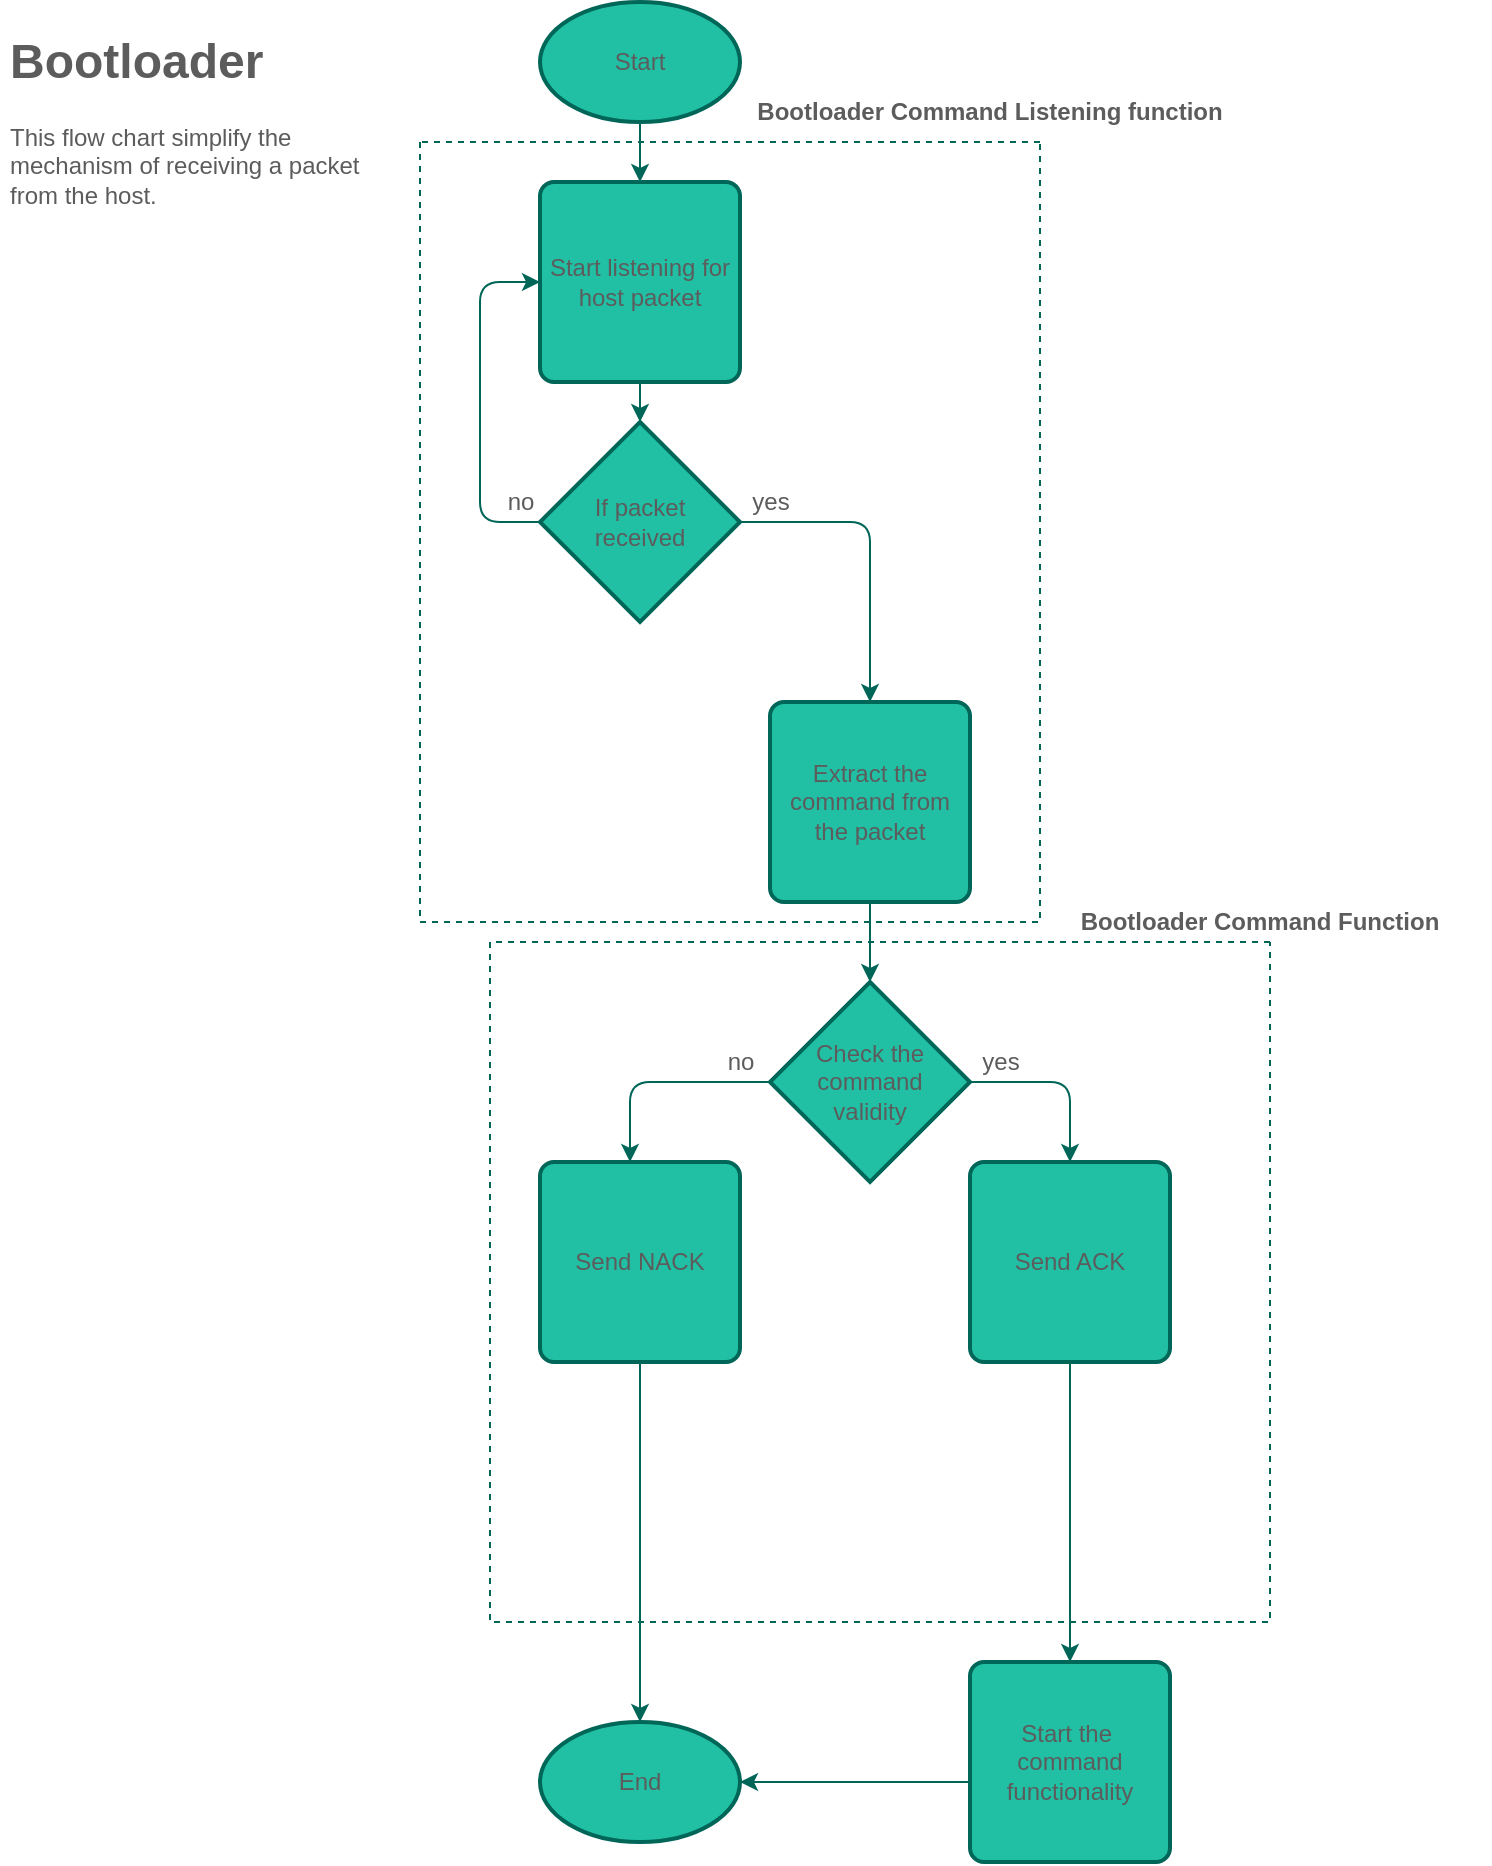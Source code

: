 <mxfile version="17.4.2" type="device"><diagram id="C5RBs43oDa-KdzZeNtuy" name="Page-1"><mxGraphModel dx="1707" dy="1018" grid="1" gridSize="10" guides="1" tooltips="1" connect="1" arrows="1" fold="1" page="1" pageScale="1" pageWidth="827" pageHeight="1169" math="0" shadow="0"><root><mxCell id="WIyWlLk6GJQsqaUBKTNV-0"/><mxCell id="WIyWlLk6GJQsqaUBKTNV-1" parent="WIyWlLk6GJQsqaUBKTNV-0"/><mxCell id="4_3xoWRTHSQ1uAgjPDCx-2" value="" style="edgeStyle=orthogonalEdgeStyle;rounded=1;orthogonalLoop=1;jettySize=auto;html=1;strokeColor=#006658;fontColor=#5C5C5C;" edge="1" parent="WIyWlLk6GJQsqaUBKTNV-1" source="4_3xoWRTHSQ1uAgjPDCx-0" target="4_3xoWRTHSQ1uAgjPDCx-1"><mxGeometry relative="1" as="geometry"/></mxCell><mxCell id="4_3xoWRTHSQ1uAgjPDCx-0" value="Start" style="strokeWidth=2;html=1;shape=mxgraph.flowchart.start_1;whiteSpace=wrap;fillColor=#21C0A5;strokeColor=#006658;fontColor=#5C5C5C;rounded=1;" vertex="1" parent="WIyWlLk6GJQsqaUBKTNV-1"><mxGeometry x="310" y="40" width="100" height="60" as="geometry"/></mxCell><mxCell id="4_3xoWRTHSQ1uAgjPDCx-16" value="" style="edgeStyle=orthogonalEdgeStyle;rounded=1;orthogonalLoop=1;jettySize=auto;html=1;strokeColor=#006658;fontColor=#5C5C5C;" edge="1" parent="WIyWlLk6GJQsqaUBKTNV-1" source="4_3xoWRTHSQ1uAgjPDCx-1" target="4_3xoWRTHSQ1uAgjPDCx-15"><mxGeometry relative="1" as="geometry"/></mxCell><mxCell id="4_3xoWRTHSQ1uAgjPDCx-1" value="Start listening for host packet" style="rounded=1;whiteSpace=wrap;html=1;absoluteArcSize=1;arcSize=14;strokeWidth=2;fillColor=#21C0A5;strokeColor=#006658;fontColor=#5C5C5C;" vertex="1" parent="WIyWlLk6GJQsqaUBKTNV-1"><mxGeometry x="310" y="130" width="100" height="100" as="geometry"/></mxCell><mxCell id="4_3xoWRTHSQ1uAgjPDCx-23" style="edgeStyle=orthogonalEdgeStyle;rounded=1;orthogonalLoop=1;jettySize=auto;html=1;entryX=0.5;entryY=0;entryDx=0;entryDy=0;strokeColor=#006658;fontColor=#5C5C5C;" edge="1" parent="WIyWlLk6GJQsqaUBKTNV-1" source="4_3xoWRTHSQ1uAgjPDCx-5" target="4_3xoWRTHSQ1uAgjPDCx-22"><mxGeometry relative="1" as="geometry"><Array as="points"><mxPoint x="575" y="580"/></Array></mxGeometry></mxCell><mxCell id="4_3xoWRTHSQ1uAgjPDCx-26" style="edgeStyle=orthogonalEdgeStyle;rounded=1;orthogonalLoop=1;jettySize=auto;html=1;entryX=0.45;entryY=0;entryDx=0;entryDy=0;entryPerimeter=0;strokeColor=#006658;fontColor=#5C5C5C;" edge="1" parent="WIyWlLk6GJQsqaUBKTNV-1" source="4_3xoWRTHSQ1uAgjPDCx-5" target="4_3xoWRTHSQ1uAgjPDCx-25"><mxGeometry relative="1" as="geometry"/></mxCell><mxCell id="4_3xoWRTHSQ1uAgjPDCx-5" value="Check the command &lt;br&gt;validity" style="strokeWidth=2;html=1;shape=mxgraph.flowchart.decision;whiteSpace=wrap;fillColor=#21C0A5;strokeColor=#006658;fontColor=#5C5C5C;rounded=1;" vertex="1" parent="WIyWlLk6GJQsqaUBKTNV-1"><mxGeometry x="425" y="530" width="100" height="100" as="geometry"/></mxCell><mxCell id="4_3xoWRTHSQ1uAgjPDCx-14" value="" style="edgeStyle=orthogonalEdgeStyle;rounded=1;orthogonalLoop=1;jettySize=auto;html=1;strokeColor=#006658;fontColor=#5C5C5C;" edge="1" parent="WIyWlLk6GJQsqaUBKTNV-1" source="4_3xoWRTHSQ1uAgjPDCx-11" target="4_3xoWRTHSQ1uAgjPDCx-5"><mxGeometry relative="1" as="geometry"/></mxCell><mxCell id="4_3xoWRTHSQ1uAgjPDCx-11" value="Extract the command from the packet" style="rounded=1;whiteSpace=wrap;html=1;absoluteArcSize=1;arcSize=14;strokeWidth=2;fillColor=#21C0A5;strokeColor=#006658;fontColor=#5C5C5C;" vertex="1" parent="WIyWlLk6GJQsqaUBKTNV-1"><mxGeometry x="425" y="390" width="100" height="100" as="geometry"/></mxCell><mxCell id="4_3xoWRTHSQ1uAgjPDCx-19" style="edgeStyle=orthogonalEdgeStyle;rounded=1;orthogonalLoop=1;jettySize=auto;html=1;entryX=0;entryY=0.5;entryDx=0;entryDy=0;strokeColor=#006658;fontColor=#5C5C5C;" edge="1" parent="WIyWlLk6GJQsqaUBKTNV-1" source="4_3xoWRTHSQ1uAgjPDCx-15" target="4_3xoWRTHSQ1uAgjPDCx-1"><mxGeometry relative="1" as="geometry"><Array as="points"><mxPoint x="280" y="300"/><mxPoint x="280" y="180"/></Array></mxGeometry></mxCell><mxCell id="4_3xoWRTHSQ1uAgjPDCx-38" style="edgeStyle=orthogonalEdgeStyle;rounded=1;orthogonalLoop=1;jettySize=auto;html=1;entryX=0.5;entryY=0;entryDx=0;entryDy=0;fontColor=#5C5C5C;strokeColor=#006658;fillColor=#21C0A5;" edge="1" parent="WIyWlLk6GJQsqaUBKTNV-1" source="4_3xoWRTHSQ1uAgjPDCx-15" target="4_3xoWRTHSQ1uAgjPDCx-11"><mxGeometry relative="1" as="geometry"/></mxCell><mxCell id="4_3xoWRTHSQ1uAgjPDCx-15" value="If packet &lt;br&gt;received" style="strokeWidth=2;html=1;shape=mxgraph.flowchart.decision;whiteSpace=wrap;fillColor=#21C0A5;strokeColor=#006658;fontColor=#5C5C5C;rounded=1;" vertex="1" parent="WIyWlLk6GJQsqaUBKTNV-1"><mxGeometry x="310" y="250" width="100" height="100" as="geometry"/></mxCell><mxCell id="4_3xoWRTHSQ1uAgjPDCx-21" value="no" style="text;html=1;align=center;verticalAlign=middle;resizable=0;points=[];autosize=1;strokeColor=none;fillColor=none;fontColor=#5C5C5C;rounded=1;" vertex="1" parent="WIyWlLk6GJQsqaUBKTNV-1"><mxGeometry x="285" y="280" width="30" height="20" as="geometry"/></mxCell><mxCell id="4_3xoWRTHSQ1uAgjPDCx-43" value="" style="edgeStyle=orthogonalEdgeStyle;rounded=1;orthogonalLoop=1;jettySize=auto;html=1;fontColor=#5C5C5C;strokeColor=#006658;fillColor=#21C0A5;" edge="1" parent="WIyWlLk6GJQsqaUBKTNV-1" source="4_3xoWRTHSQ1uAgjPDCx-22" target="4_3xoWRTHSQ1uAgjPDCx-42"><mxGeometry relative="1" as="geometry"/></mxCell><mxCell id="4_3xoWRTHSQ1uAgjPDCx-22" value="Send ACK" style="rounded=1;whiteSpace=wrap;html=1;absoluteArcSize=1;arcSize=14;strokeWidth=2;fillColor=#21C0A5;strokeColor=#006658;fontColor=#5C5C5C;" vertex="1" parent="WIyWlLk6GJQsqaUBKTNV-1"><mxGeometry x="525" y="620" width="100" height="100" as="geometry"/></mxCell><mxCell id="4_3xoWRTHSQ1uAgjPDCx-24" value="End" style="strokeWidth=2;html=1;shape=mxgraph.flowchart.start_1;whiteSpace=wrap;fillColor=#21C0A5;strokeColor=#006658;fontColor=#5C5C5C;rounded=1;" vertex="1" parent="WIyWlLk6GJQsqaUBKTNV-1"><mxGeometry x="310" y="900" width="100" height="60" as="geometry"/></mxCell><mxCell id="4_3xoWRTHSQ1uAgjPDCx-39" style="edgeStyle=orthogonalEdgeStyle;rounded=1;orthogonalLoop=1;jettySize=auto;html=1;fontColor=#5C5C5C;strokeColor=#006658;fillColor=#21C0A5;" edge="1" parent="WIyWlLk6GJQsqaUBKTNV-1" source="4_3xoWRTHSQ1uAgjPDCx-25" target="4_3xoWRTHSQ1uAgjPDCx-24"><mxGeometry relative="1" as="geometry"/></mxCell><mxCell id="4_3xoWRTHSQ1uAgjPDCx-25" value="Send NACK" style="rounded=1;whiteSpace=wrap;html=1;absoluteArcSize=1;arcSize=14;strokeWidth=2;fillColor=#21C0A5;strokeColor=#006658;fontColor=#5C5C5C;" vertex="1" parent="WIyWlLk6GJQsqaUBKTNV-1"><mxGeometry x="310" y="620" width="100" height="100" as="geometry"/></mxCell><mxCell id="4_3xoWRTHSQ1uAgjPDCx-28" value="yes" style="text;html=1;align=center;verticalAlign=middle;resizable=0;points=[];autosize=1;strokeColor=none;fillColor=none;fontColor=#5C5C5C;rounded=1;" vertex="1" parent="WIyWlLk6GJQsqaUBKTNV-1"><mxGeometry x="525" y="560" width="30" height="20" as="geometry"/></mxCell><mxCell id="4_3xoWRTHSQ1uAgjPDCx-29" value="no" style="text;html=1;align=center;verticalAlign=middle;resizable=0;points=[];autosize=1;strokeColor=none;fillColor=none;fontColor=#5C5C5C;rounded=1;" vertex="1" parent="WIyWlLk6GJQsqaUBKTNV-1"><mxGeometry x="395" y="560" width="30" height="20" as="geometry"/></mxCell><mxCell id="4_3xoWRTHSQ1uAgjPDCx-33" value="" style="endArrow=none;dashed=1;html=1;rounded=1;fontColor=#5C5C5C;strokeColor=#006658;fillColor=#21C0A5;" edge="1" parent="WIyWlLk6GJQsqaUBKTNV-1"><mxGeometry width="50" height="50" relative="1" as="geometry"><mxPoint x="425" y="580" as="sourcePoint"/><mxPoint x="475" y="530" as="targetPoint"/></mxGeometry></mxCell><mxCell id="4_3xoWRTHSQ1uAgjPDCx-34" value="" style="endArrow=none;dashed=1;html=1;rounded=1;fontColor=#5C5C5C;strokeColor=#006658;fillColor=#21C0A5;" edge="1" parent="WIyWlLk6GJQsqaUBKTNV-1"><mxGeometry width="50" height="50" relative="1" as="geometry"><mxPoint x="425" y="580" as="sourcePoint"/><mxPoint x="475" y="530" as="targetPoint"/></mxGeometry></mxCell><mxCell id="4_3xoWRTHSQ1uAgjPDCx-35" value="" style="endArrow=none;dashed=1;html=1;rounded=1;fontColor=#5C5C5C;strokeColor=#006658;fillColor=#21C0A5;" edge="1" parent="WIyWlLk6GJQsqaUBKTNV-1"><mxGeometry width="50" height="50" relative="1" as="geometry"><mxPoint x="425" y="580" as="sourcePoint"/><mxPoint x="475" y="530" as="targetPoint"/></mxGeometry></mxCell><mxCell id="4_3xoWRTHSQ1uAgjPDCx-36" value="" style="endArrow=none;dashed=1;html=1;rounded=1;fontColor=#5C5C5C;strokeColor=#006658;fillColor=#21C0A5;" edge="1" parent="WIyWlLk6GJQsqaUBKTNV-1"><mxGeometry width="50" height="50" relative="1" as="geometry"><mxPoint x="425" y="580" as="sourcePoint"/><mxPoint x="475" y="530" as="targetPoint"/></mxGeometry></mxCell><mxCell id="4_3xoWRTHSQ1uAgjPDCx-37" value="" style="swimlane;startSize=0;rounded=1;fontColor=#5C5C5C;strokeColor=#006658;fillColor=#21C0A5;shadow=0;glass=0;sketch=0;dashed=1;strokeWidth=1;perimeterSpacing=1;" vertex="1" parent="WIyWlLk6GJQsqaUBKTNV-1"><mxGeometry x="250" y="110" width="310" height="390" as="geometry"><mxRectangle x="280" y="390" width="50" height="40" as="alternateBounds"/></mxGeometry></mxCell><mxCell id="4_3xoWRTHSQ1uAgjPDCx-20" value="yes" style="text;html=1;align=center;verticalAlign=middle;resizable=0;points=[];autosize=1;strokeColor=none;fillColor=none;fontColor=#5C5C5C;rounded=1;" vertex="1" parent="4_3xoWRTHSQ1uAgjPDCx-37"><mxGeometry x="160" y="170" width="30" height="20" as="geometry"/></mxCell><mxCell id="4_3xoWRTHSQ1uAgjPDCx-41" value="" style="swimlane;startSize=0;rounded=1;fontColor=#5C5C5C;strokeColor=#006658;fillColor=#21C0A5;shadow=0;glass=0;sketch=0;dashed=1;strokeWidth=1;perimeterSpacing=1;" vertex="1" parent="WIyWlLk6GJQsqaUBKTNV-1"><mxGeometry x="285" y="510" width="390" height="340" as="geometry"><mxRectangle x="280" y="390" width="50" height="40" as="alternateBounds"/></mxGeometry></mxCell><mxCell id="4_3xoWRTHSQ1uAgjPDCx-42" value="Start the&amp;nbsp;&lt;br&gt;command functionality" style="rounded=1;whiteSpace=wrap;html=1;absoluteArcSize=1;arcSize=14;strokeWidth=2;fillColor=#21C0A5;strokeColor=#006658;fontColor=#5C5C5C;" vertex="1" parent="4_3xoWRTHSQ1uAgjPDCx-41"><mxGeometry x="240" y="360" width="100" height="100" as="geometry"/></mxCell><mxCell id="4_3xoWRTHSQ1uAgjPDCx-44" style="edgeStyle=orthogonalEdgeStyle;rounded=1;orthogonalLoop=1;jettySize=auto;html=1;entryX=1;entryY=0.5;entryDx=0;entryDy=0;entryPerimeter=0;fontColor=#5C5C5C;strokeColor=#006658;fillColor=#21C0A5;" edge="1" parent="WIyWlLk6GJQsqaUBKTNV-1" source="4_3xoWRTHSQ1uAgjPDCx-42" target="4_3xoWRTHSQ1uAgjPDCx-24"><mxGeometry relative="1" as="geometry"><Array as="points"><mxPoint x="575" y="930"/></Array></mxGeometry></mxCell><mxCell id="4_3xoWRTHSQ1uAgjPDCx-45" value="&lt;h1&gt;Bootloader&lt;/h1&gt;&lt;p&gt;This flow chart simplify the mechanism of receiving a packet from the host.&lt;/p&gt;" style="text;html=1;strokeColor=none;fillColor=none;spacing=5;spacingTop=-20;whiteSpace=wrap;overflow=hidden;rounded=0;sketch=0;fontColor=#5C5C5C;" vertex="1" parent="WIyWlLk6GJQsqaUBKTNV-1"><mxGeometry x="40" y="50" width="190" height="120" as="geometry"/></mxCell><mxCell id="4_3xoWRTHSQ1uAgjPDCx-46" value="Bootloader Command Function" style="text;html=1;strokeColor=none;fillColor=none;align=center;verticalAlign=middle;whiteSpace=wrap;rounded=0;sketch=0;fontColor=#5C5C5C;fontStyle=1" vertex="1" parent="WIyWlLk6GJQsqaUBKTNV-1"><mxGeometry x="555" y="490" width="230" height="20" as="geometry"/></mxCell><mxCell id="4_3xoWRTHSQ1uAgjPDCx-47" value="Bootloader Command Listening function" style="text;html=1;strokeColor=none;fillColor=none;align=center;verticalAlign=middle;whiteSpace=wrap;rounded=0;sketch=0;fontColor=#5C5C5C;fontStyle=1" vertex="1" parent="WIyWlLk6GJQsqaUBKTNV-1"><mxGeometry x="410" y="80" width="250" height="30" as="geometry"/></mxCell></root></mxGraphModel></diagram></mxfile>